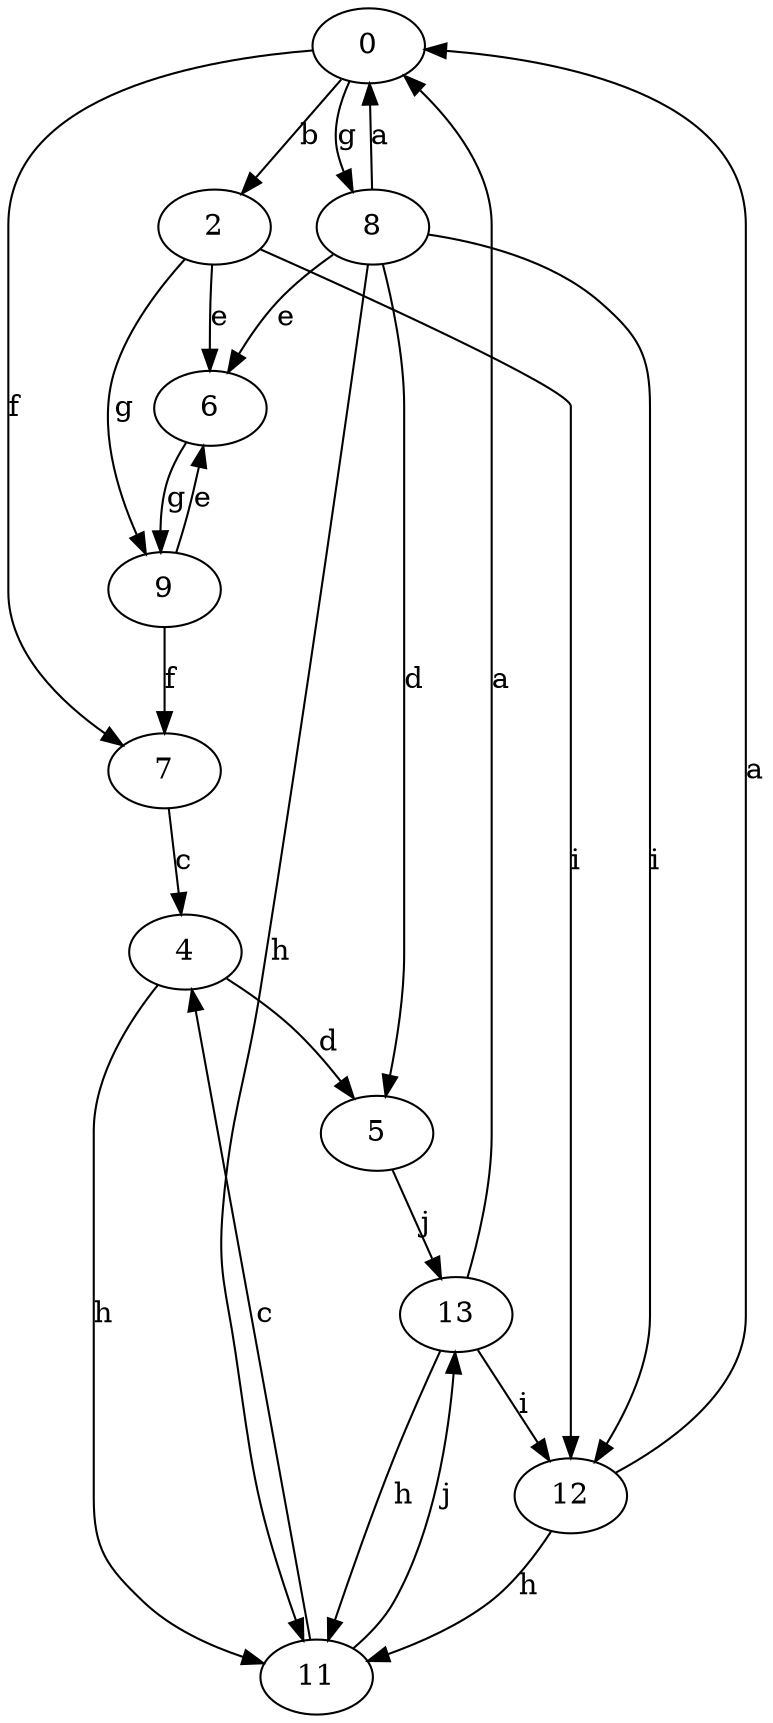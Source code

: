 strict digraph  {
0;
2;
4;
5;
6;
7;
8;
9;
11;
12;
13;
0 -> 2  [label=b];
0 -> 7  [label=f];
0 -> 8  [label=g];
2 -> 6  [label=e];
2 -> 9  [label=g];
2 -> 12  [label=i];
4 -> 5  [label=d];
4 -> 11  [label=h];
5 -> 13  [label=j];
6 -> 9  [label=g];
7 -> 4  [label=c];
8 -> 0  [label=a];
8 -> 5  [label=d];
8 -> 6  [label=e];
8 -> 11  [label=h];
8 -> 12  [label=i];
9 -> 6  [label=e];
9 -> 7  [label=f];
11 -> 4  [label=c];
11 -> 13  [label=j];
12 -> 0  [label=a];
12 -> 11  [label=h];
13 -> 0  [label=a];
13 -> 11  [label=h];
13 -> 12  [label=i];
}

